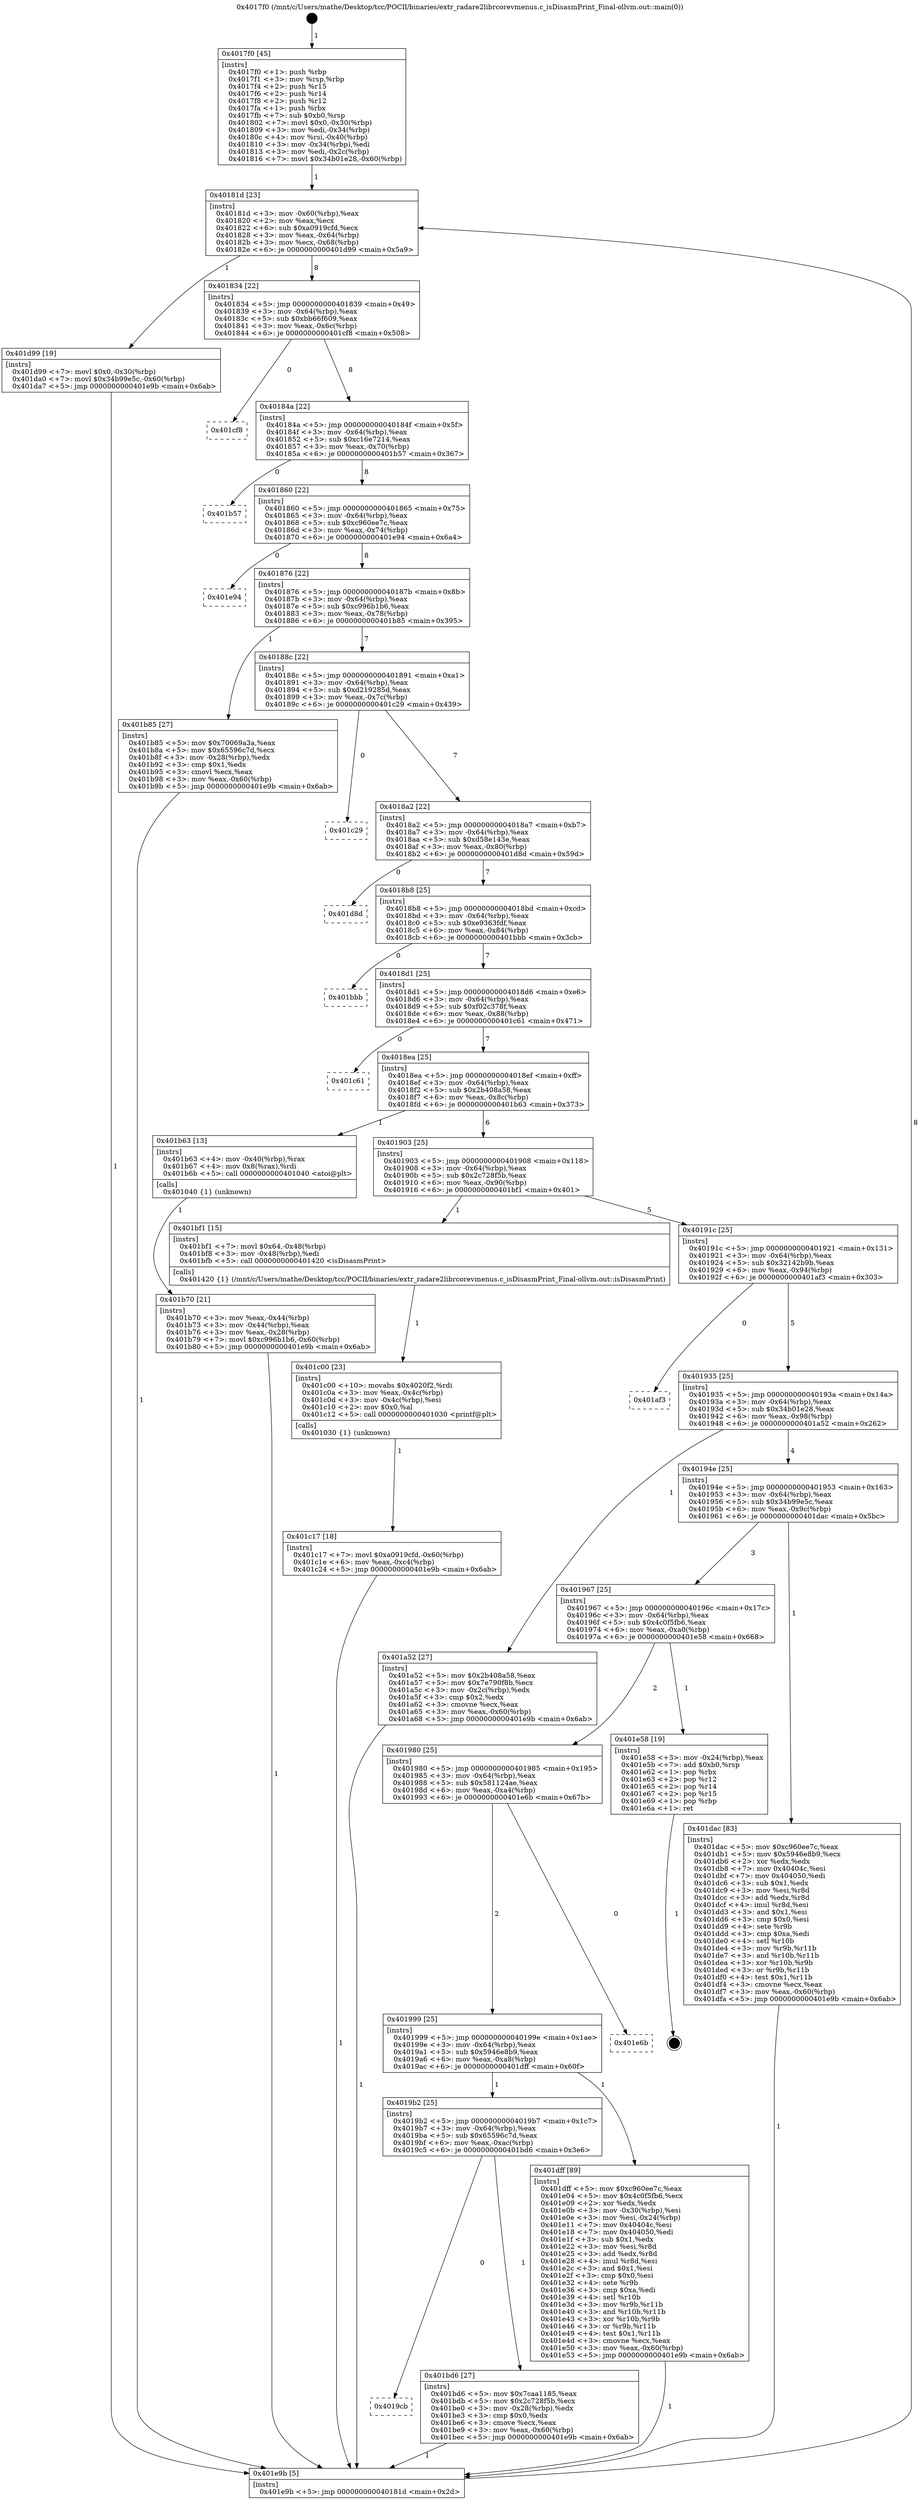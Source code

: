 digraph "0x4017f0" {
  label = "0x4017f0 (/mnt/c/Users/mathe/Desktop/tcc/POCII/binaries/extr_radare2librcorevmenus.c_isDisasmPrint_Final-ollvm.out::main(0))"
  labelloc = "t"
  node[shape=record]

  Entry [label="",width=0.3,height=0.3,shape=circle,fillcolor=black,style=filled]
  "0x40181d" [label="{
     0x40181d [23]\l
     | [instrs]\l
     &nbsp;&nbsp;0x40181d \<+3\>: mov -0x60(%rbp),%eax\l
     &nbsp;&nbsp;0x401820 \<+2\>: mov %eax,%ecx\l
     &nbsp;&nbsp;0x401822 \<+6\>: sub $0xa0919cfd,%ecx\l
     &nbsp;&nbsp;0x401828 \<+3\>: mov %eax,-0x64(%rbp)\l
     &nbsp;&nbsp;0x40182b \<+3\>: mov %ecx,-0x68(%rbp)\l
     &nbsp;&nbsp;0x40182e \<+6\>: je 0000000000401d99 \<main+0x5a9\>\l
  }"]
  "0x401d99" [label="{
     0x401d99 [19]\l
     | [instrs]\l
     &nbsp;&nbsp;0x401d99 \<+7\>: movl $0x0,-0x30(%rbp)\l
     &nbsp;&nbsp;0x401da0 \<+7\>: movl $0x34b99e5c,-0x60(%rbp)\l
     &nbsp;&nbsp;0x401da7 \<+5\>: jmp 0000000000401e9b \<main+0x6ab\>\l
  }"]
  "0x401834" [label="{
     0x401834 [22]\l
     | [instrs]\l
     &nbsp;&nbsp;0x401834 \<+5\>: jmp 0000000000401839 \<main+0x49\>\l
     &nbsp;&nbsp;0x401839 \<+3\>: mov -0x64(%rbp),%eax\l
     &nbsp;&nbsp;0x40183c \<+5\>: sub $0xbb66f609,%eax\l
     &nbsp;&nbsp;0x401841 \<+3\>: mov %eax,-0x6c(%rbp)\l
     &nbsp;&nbsp;0x401844 \<+6\>: je 0000000000401cf8 \<main+0x508\>\l
  }"]
  Exit [label="",width=0.3,height=0.3,shape=circle,fillcolor=black,style=filled,peripheries=2]
  "0x401cf8" [label="{
     0x401cf8\l
  }", style=dashed]
  "0x40184a" [label="{
     0x40184a [22]\l
     | [instrs]\l
     &nbsp;&nbsp;0x40184a \<+5\>: jmp 000000000040184f \<main+0x5f\>\l
     &nbsp;&nbsp;0x40184f \<+3\>: mov -0x64(%rbp),%eax\l
     &nbsp;&nbsp;0x401852 \<+5\>: sub $0xc16e7214,%eax\l
     &nbsp;&nbsp;0x401857 \<+3\>: mov %eax,-0x70(%rbp)\l
     &nbsp;&nbsp;0x40185a \<+6\>: je 0000000000401b57 \<main+0x367\>\l
  }"]
  "0x401c17" [label="{
     0x401c17 [18]\l
     | [instrs]\l
     &nbsp;&nbsp;0x401c17 \<+7\>: movl $0xa0919cfd,-0x60(%rbp)\l
     &nbsp;&nbsp;0x401c1e \<+6\>: mov %eax,-0xc4(%rbp)\l
     &nbsp;&nbsp;0x401c24 \<+5\>: jmp 0000000000401e9b \<main+0x6ab\>\l
  }"]
  "0x401b57" [label="{
     0x401b57\l
  }", style=dashed]
  "0x401860" [label="{
     0x401860 [22]\l
     | [instrs]\l
     &nbsp;&nbsp;0x401860 \<+5\>: jmp 0000000000401865 \<main+0x75\>\l
     &nbsp;&nbsp;0x401865 \<+3\>: mov -0x64(%rbp),%eax\l
     &nbsp;&nbsp;0x401868 \<+5\>: sub $0xc960ee7c,%eax\l
     &nbsp;&nbsp;0x40186d \<+3\>: mov %eax,-0x74(%rbp)\l
     &nbsp;&nbsp;0x401870 \<+6\>: je 0000000000401e94 \<main+0x6a4\>\l
  }"]
  "0x401c00" [label="{
     0x401c00 [23]\l
     | [instrs]\l
     &nbsp;&nbsp;0x401c00 \<+10\>: movabs $0x4020f2,%rdi\l
     &nbsp;&nbsp;0x401c0a \<+3\>: mov %eax,-0x4c(%rbp)\l
     &nbsp;&nbsp;0x401c0d \<+3\>: mov -0x4c(%rbp),%esi\l
     &nbsp;&nbsp;0x401c10 \<+2\>: mov $0x0,%al\l
     &nbsp;&nbsp;0x401c12 \<+5\>: call 0000000000401030 \<printf@plt\>\l
     | [calls]\l
     &nbsp;&nbsp;0x401030 \{1\} (unknown)\l
  }"]
  "0x401e94" [label="{
     0x401e94\l
  }", style=dashed]
  "0x401876" [label="{
     0x401876 [22]\l
     | [instrs]\l
     &nbsp;&nbsp;0x401876 \<+5\>: jmp 000000000040187b \<main+0x8b\>\l
     &nbsp;&nbsp;0x40187b \<+3\>: mov -0x64(%rbp),%eax\l
     &nbsp;&nbsp;0x40187e \<+5\>: sub $0xc996b1b6,%eax\l
     &nbsp;&nbsp;0x401883 \<+3\>: mov %eax,-0x78(%rbp)\l
     &nbsp;&nbsp;0x401886 \<+6\>: je 0000000000401b85 \<main+0x395\>\l
  }"]
  "0x4019cb" [label="{
     0x4019cb\l
  }", style=dashed]
  "0x401b85" [label="{
     0x401b85 [27]\l
     | [instrs]\l
     &nbsp;&nbsp;0x401b85 \<+5\>: mov $0x70069a3a,%eax\l
     &nbsp;&nbsp;0x401b8a \<+5\>: mov $0x65596c7d,%ecx\l
     &nbsp;&nbsp;0x401b8f \<+3\>: mov -0x28(%rbp),%edx\l
     &nbsp;&nbsp;0x401b92 \<+3\>: cmp $0x1,%edx\l
     &nbsp;&nbsp;0x401b95 \<+3\>: cmovl %ecx,%eax\l
     &nbsp;&nbsp;0x401b98 \<+3\>: mov %eax,-0x60(%rbp)\l
     &nbsp;&nbsp;0x401b9b \<+5\>: jmp 0000000000401e9b \<main+0x6ab\>\l
  }"]
  "0x40188c" [label="{
     0x40188c [22]\l
     | [instrs]\l
     &nbsp;&nbsp;0x40188c \<+5\>: jmp 0000000000401891 \<main+0xa1\>\l
     &nbsp;&nbsp;0x401891 \<+3\>: mov -0x64(%rbp),%eax\l
     &nbsp;&nbsp;0x401894 \<+5\>: sub $0xd219285d,%eax\l
     &nbsp;&nbsp;0x401899 \<+3\>: mov %eax,-0x7c(%rbp)\l
     &nbsp;&nbsp;0x40189c \<+6\>: je 0000000000401c29 \<main+0x439\>\l
  }"]
  "0x401bd6" [label="{
     0x401bd6 [27]\l
     | [instrs]\l
     &nbsp;&nbsp;0x401bd6 \<+5\>: mov $0x7caa1185,%eax\l
     &nbsp;&nbsp;0x401bdb \<+5\>: mov $0x2c728f5b,%ecx\l
     &nbsp;&nbsp;0x401be0 \<+3\>: mov -0x28(%rbp),%edx\l
     &nbsp;&nbsp;0x401be3 \<+3\>: cmp $0x0,%edx\l
     &nbsp;&nbsp;0x401be6 \<+3\>: cmove %ecx,%eax\l
     &nbsp;&nbsp;0x401be9 \<+3\>: mov %eax,-0x60(%rbp)\l
     &nbsp;&nbsp;0x401bec \<+5\>: jmp 0000000000401e9b \<main+0x6ab\>\l
  }"]
  "0x401c29" [label="{
     0x401c29\l
  }", style=dashed]
  "0x4018a2" [label="{
     0x4018a2 [22]\l
     | [instrs]\l
     &nbsp;&nbsp;0x4018a2 \<+5\>: jmp 00000000004018a7 \<main+0xb7\>\l
     &nbsp;&nbsp;0x4018a7 \<+3\>: mov -0x64(%rbp),%eax\l
     &nbsp;&nbsp;0x4018aa \<+5\>: sub $0xd58e143e,%eax\l
     &nbsp;&nbsp;0x4018af \<+3\>: mov %eax,-0x80(%rbp)\l
     &nbsp;&nbsp;0x4018b2 \<+6\>: je 0000000000401d8d \<main+0x59d\>\l
  }"]
  "0x4019b2" [label="{
     0x4019b2 [25]\l
     | [instrs]\l
     &nbsp;&nbsp;0x4019b2 \<+5\>: jmp 00000000004019b7 \<main+0x1c7\>\l
     &nbsp;&nbsp;0x4019b7 \<+3\>: mov -0x64(%rbp),%eax\l
     &nbsp;&nbsp;0x4019ba \<+5\>: sub $0x65596c7d,%eax\l
     &nbsp;&nbsp;0x4019bf \<+6\>: mov %eax,-0xac(%rbp)\l
     &nbsp;&nbsp;0x4019c5 \<+6\>: je 0000000000401bd6 \<main+0x3e6\>\l
  }"]
  "0x401d8d" [label="{
     0x401d8d\l
  }", style=dashed]
  "0x4018b8" [label="{
     0x4018b8 [25]\l
     | [instrs]\l
     &nbsp;&nbsp;0x4018b8 \<+5\>: jmp 00000000004018bd \<main+0xcd\>\l
     &nbsp;&nbsp;0x4018bd \<+3\>: mov -0x64(%rbp),%eax\l
     &nbsp;&nbsp;0x4018c0 \<+5\>: sub $0xe9363fdf,%eax\l
     &nbsp;&nbsp;0x4018c5 \<+6\>: mov %eax,-0x84(%rbp)\l
     &nbsp;&nbsp;0x4018cb \<+6\>: je 0000000000401bbb \<main+0x3cb\>\l
  }"]
  "0x401dff" [label="{
     0x401dff [89]\l
     | [instrs]\l
     &nbsp;&nbsp;0x401dff \<+5\>: mov $0xc960ee7c,%eax\l
     &nbsp;&nbsp;0x401e04 \<+5\>: mov $0x4c0f5fb6,%ecx\l
     &nbsp;&nbsp;0x401e09 \<+2\>: xor %edx,%edx\l
     &nbsp;&nbsp;0x401e0b \<+3\>: mov -0x30(%rbp),%esi\l
     &nbsp;&nbsp;0x401e0e \<+3\>: mov %esi,-0x24(%rbp)\l
     &nbsp;&nbsp;0x401e11 \<+7\>: mov 0x40404c,%esi\l
     &nbsp;&nbsp;0x401e18 \<+7\>: mov 0x404050,%edi\l
     &nbsp;&nbsp;0x401e1f \<+3\>: sub $0x1,%edx\l
     &nbsp;&nbsp;0x401e22 \<+3\>: mov %esi,%r8d\l
     &nbsp;&nbsp;0x401e25 \<+3\>: add %edx,%r8d\l
     &nbsp;&nbsp;0x401e28 \<+4\>: imul %r8d,%esi\l
     &nbsp;&nbsp;0x401e2c \<+3\>: and $0x1,%esi\l
     &nbsp;&nbsp;0x401e2f \<+3\>: cmp $0x0,%esi\l
     &nbsp;&nbsp;0x401e32 \<+4\>: sete %r9b\l
     &nbsp;&nbsp;0x401e36 \<+3\>: cmp $0xa,%edi\l
     &nbsp;&nbsp;0x401e39 \<+4\>: setl %r10b\l
     &nbsp;&nbsp;0x401e3d \<+3\>: mov %r9b,%r11b\l
     &nbsp;&nbsp;0x401e40 \<+3\>: and %r10b,%r11b\l
     &nbsp;&nbsp;0x401e43 \<+3\>: xor %r10b,%r9b\l
     &nbsp;&nbsp;0x401e46 \<+3\>: or %r9b,%r11b\l
     &nbsp;&nbsp;0x401e49 \<+4\>: test $0x1,%r11b\l
     &nbsp;&nbsp;0x401e4d \<+3\>: cmovne %ecx,%eax\l
     &nbsp;&nbsp;0x401e50 \<+3\>: mov %eax,-0x60(%rbp)\l
     &nbsp;&nbsp;0x401e53 \<+5\>: jmp 0000000000401e9b \<main+0x6ab\>\l
  }"]
  "0x401bbb" [label="{
     0x401bbb\l
  }", style=dashed]
  "0x4018d1" [label="{
     0x4018d1 [25]\l
     | [instrs]\l
     &nbsp;&nbsp;0x4018d1 \<+5\>: jmp 00000000004018d6 \<main+0xe6\>\l
     &nbsp;&nbsp;0x4018d6 \<+3\>: mov -0x64(%rbp),%eax\l
     &nbsp;&nbsp;0x4018d9 \<+5\>: sub $0xf02c378f,%eax\l
     &nbsp;&nbsp;0x4018de \<+6\>: mov %eax,-0x88(%rbp)\l
     &nbsp;&nbsp;0x4018e4 \<+6\>: je 0000000000401c61 \<main+0x471\>\l
  }"]
  "0x401999" [label="{
     0x401999 [25]\l
     | [instrs]\l
     &nbsp;&nbsp;0x401999 \<+5\>: jmp 000000000040199e \<main+0x1ae\>\l
     &nbsp;&nbsp;0x40199e \<+3\>: mov -0x64(%rbp),%eax\l
     &nbsp;&nbsp;0x4019a1 \<+5\>: sub $0x5946e8b9,%eax\l
     &nbsp;&nbsp;0x4019a6 \<+6\>: mov %eax,-0xa8(%rbp)\l
     &nbsp;&nbsp;0x4019ac \<+6\>: je 0000000000401dff \<main+0x60f\>\l
  }"]
  "0x401c61" [label="{
     0x401c61\l
  }", style=dashed]
  "0x4018ea" [label="{
     0x4018ea [25]\l
     | [instrs]\l
     &nbsp;&nbsp;0x4018ea \<+5\>: jmp 00000000004018ef \<main+0xff\>\l
     &nbsp;&nbsp;0x4018ef \<+3\>: mov -0x64(%rbp),%eax\l
     &nbsp;&nbsp;0x4018f2 \<+5\>: sub $0x2b408a58,%eax\l
     &nbsp;&nbsp;0x4018f7 \<+6\>: mov %eax,-0x8c(%rbp)\l
     &nbsp;&nbsp;0x4018fd \<+6\>: je 0000000000401b63 \<main+0x373\>\l
  }"]
  "0x401e6b" [label="{
     0x401e6b\l
  }", style=dashed]
  "0x401b63" [label="{
     0x401b63 [13]\l
     | [instrs]\l
     &nbsp;&nbsp;0x401b63 \<+4\>: mov -0x40(%rbp),%rax\l
     &nbsp;&nbsp;0x401b67 \<+4\>: mov 0x8(%rax),%rdi\l
     &nbsp;&nbsp;0x401b6b \<+5\>: call 0000000000401040 \<atoi@plt\>\l
     | [calls]\l
     &nbsp;&nbsp;0x401040 \{1\} (unknown)\l
  }"]
  "0x401903" [label="{
     0x401903 [25]\l
     | [instrs]\l
     &nbsp;&nbsp;0x401903 \<+5\>: jmp 0000000000401908 \<main+0x118\>\l
     &nbsp;&nbsp;0x401908 \<+3\>: mov -0x64(%rbp),%eax\l
     &nbsp;&nbsp;0x40190b \<+5\>: sub $0x2c728f5b,%eax\l
     &nbsp;&nbsp;0x401910 \<+6\>: mov %eax,-0x90(%rbp)\l
     &nbsp;&nbsp;0x401916 \<+6\>: je 0000000000401bf1 \<main+0x401\>\l
  }"]
  "0x401980" [label="{
     0x401980 [25]\l
     | [instrs]\l
     &nbsp;&nbsp;0x401980 \<+5\>: jmp 0000000000401985 \<main+0x195\>\l
     &nbsp;&nbsp;0x401985 \<+3\>: mov -0x64(%rbp),%eax\l
     &nbsp;&nbsp;0x401988 \<+5\>: sub $0x581124ae,%eax\l
     &nbsp;&nbsp;0x40198d \<+6\>: mov %eax,-0xa4(%rbp)\l
     &nbsp;&nbsp;0x401993 \<+6\>: je 0000000000401e6b \<main+0x67b\>\l
  }"]
  "0x401bf1" [label="{
     0x401bf1 [15]\l
     | [instrs]\l
     &nbsp;&nbsp;0x401bf1 \<+7\>: movl $0x64,-0x48(%rbp)\l
     &nbsp;&nbsp;0x401bf8 \<+3\>: mov -0x48(%rbp),%edi\l
     &nbsp;&nbsp;0x401bfb \<+5\>: call 0000000000401420 \<isDisasmPrint\>\l
     | [calls]\l
     &nbsp;&nbsp;0x401420 \{1\} (/mnt/c/Users/mathe/Desktop/tcc/POCII/binaries/extr_radare2librcorevmenus.c_isDisasmPrint_Final-ollvm.out::isDisasmPrint)\l
  }"]
  "0x40191c" [label="{
     0x40191c [25]\l
     | [instrs]\l
     &nbsp;&nbsp;0x40191c \<+5\>: jmp 0000000000401921 \<main+0x131\>\l
     &nbsp;&nbsp;0x401921 \<+3\>: mov -0x64(%rbp),%eax\l
     &nbsp;&nbsp;0x401924 \<+5\>: sub $0x32142b9b,%eax\l
     &nbsp;&nbsp;0x401929 \<+6\>: mov %eax,-0x94(%rbp)\l
     &nbsp;&nbsp;0x40192f \<+6\>: je 0000000000401af3 \<main+0x303\>\l
  }"]
  "0x401e58" [label="{
     0x401e58 [19]\l
     | [instrs]\l
     &nbsp;&nbsp;0x401e58 \<+3\>: mov -0x24(%rbp),%eax\l
     &nbsp;&nbsp;0x401e5b \<+7\>: add $0xb0,%rsp\l
     &nbsp;&nbsp;0x401e62 \<+1\>: pop %rbx\l
     &nbsp;&nbsp;0x401e63 \<+2\>: pop %r12\l
     &nbsp;&nbsp;0x401e65 \<+2\>: pop %r14\l
     &nbsp;&nbsp;0x401e67 \<+2\>: pop %r15\l
     &nbsp;&nbsp;0x401e69 \<+1\>: pop %rbp\l
     &nbsp;&nbsp;0x401e6a \<+1\>: ret\l
  }"]
  "0x401af3" [label="{
     0x401af3\l
  }", style=dashed]
  "0x401935" [label="{
     0x401935 [25]\l
     | [instrs]\l
     &nbsp;&nbsp;0x401935 \<+5\>: jmp 000000000040193a \<main+0x14a\>\l
     &nbsp;&nbsp;0x40193a \<+3\>: mov -0x64(%rbp),%eax\l
     &nbsp;&nbsp;0x40193d \<+5\>: sub $0x34b01e28,%eax\l
     &nbsp;&nbsp;0x401942 \<+6\>: mov %eax,-0x98(%rbp)\l
     &nbsp;&nbsp;0x401948 \<+6\>: je 0000000000401a52 \<main+0x262\>\l
  }"]
  "0x401967" [label="{
     0x401967 [25]\l
     | [instrs]\l
     &nbsp;&nbsp;0x401967 \<+5\>: jmp 000000000040196c \<main+0x17c\>\l
     &nbsp;&nbsp;0x40196c \<+3\>: mov -0x64(%rbp),%eax\l
     &nbsp;&nbsp;0x40196f \<+5\>: sub $0x4c0f5fb6,%eax\l
     &nbsp;&nbsp;0x401974 \<+6\>: mov %eax,-0xa0(%rbp)\l
     &nbsp;&nbsp;0x40197a \<+6\>: je 0000000000401e58 \<main+0x668\>\l
  }"]
  "0x401a52" [label="{
     0x401a52 [27]\l
     | [instrs]\l
     &nbsp;&nbsp;0x401a52 \<+5\>: mov $0x2b408a58,%eax\l
     &nbsp;&nbsp;0x401a57 \<+5\>: mov $0x7e790f8b,%ecx\l
     &nbsp;&nbsp;0x401a5c \<+3\>: mov -0x2c(%rbp),%edx\l
     &nbsp;&nbsp;0x401a5f \<+3\>: cmp $0x2,%edx\l
     &nbsp;&nbsp;0x401a62 \<+3\>: cmovne %ecx,%eax\l
     &nbsp;&nbsp;0x401a65 \<+3\>: mov %eax,-0x60(%rbp)\l
     &nbsp;&nbsp;0x401a68 \<+5\>: jmp 0000000000401e9b \<main+0x6ab\>\l
  }"]
  "0x40194e" [label="{
     0x40194e [25]\l
     | [instrs]\l
     &nbsp;&nbsp;0x40194e \<+5\>: jmp 0000000000401953 \<main+0x163\>\l
     &nbsp;&nbsp;0x401953 \<+3\>: mov -0x64(%rbp),%eax\l
     &nbsp;&nbsp;0x401956 \<+5\>: sub $0x34b99e5c,%eax\l
     &nbsp;&nbsp;0x40195b \<+6\>: mov %eax,-0x9c(%rbp)\l
     &nbsp;&nbsp;0x401961 \<+6\>: je 0000000000401dac \<main+0x5bc\>\l
  }"]
  "0x401e9b" [label="{
     0x401e9b [5]\l
     | [instrs]\l
     &nbsp;&nbsp;0x401e9b \<+5\>: jmp 000000000040181d \<main+0x2d\>\l
  }"]
  "0x4017f0" [label="{
     0x4017f0 [45]\l
     | [instrs]\l
     &nbsp;&nbsp;0x4017f0 \<+1\>: push %rbp\l
     &nbsp;&nbsp;0x4017f1 \<+3\>: mov %rsp,%rbp\l
     &nbsp;&nbsp;0x4017f4 \<+2\>: push %r15\l
     &nbsp;&nbsp;0x4017f6 \<+2\>: push %r14\l
     &nbsp;&nbsp;0x4017f8 \<+2\>: push %r12\l
     &nbsp;&nbsp;0x4017fa \<+1\>: push %rbx\l
     &nbsp;&nbsp;0x4017fb \<+7\>: sub $0xb0,%rsp\l
     &nbsp;&nbsp;0x401802 \<+7\>: movl $0x0,-0x30(%rbp)\l
     &nbsp;&nbsp;0x401809 \<+3\>: mov %edi,-0x34(%rbp)\l
     &nbsp;&nbsp;0x40180c \<+4\>: mov %rsi,-0x40(%rbp)\l
     &nbsp;&nbsp;0x401810 \<+3\>: mov -0x34(%rbp),%edi\l
     &nbsp;&nbsp;0x401813 \<+3\>: mov %edi,-0x2c(%rbp)\l
     &nbsp;&nbsp;0x401816 \<+7\>: movl $0x34b01e28,-0x60(%rbp)\l
  }"]
  "0x401b70" [label="{
     0x401b70 [21]\l
     | [instrs]\l
     &nbsp;&nbsp;0x401b70 \<+3\>: mov %eax,-0x44(%rbp)\l
     &nbsp;&nbsp;0x401b73 \<+3\>: mov -0x44(%rbp),%eax\l
     &nbsp;&nbsp;0x401b76 \<+3\>: mov %eax,-0x28(%rbp)\l
     &nbsp;&nbsp;0x401b79 \<+7\>: movl $0xc996b1b6,-0x60(%rbp)\l
     &nbsp;&nbsp;0x401b80 \<+5\>: jmp 0000000000401e9b \<main+0x6ab\>\l
  }"]
  "0x401dac" [label="{
     0x401dac [83]\l
     | [instrs]\l
     &nbsp;&nbsp;0x401dac \<+5\>: mov $0xc960ee7c,%eax\l
     &nbsp;&nbsp;0x401db1 \<+5\>: mov $0x5946e8b9,%ecx\l
     &nbsp;&nbsp;0x401db6 \<+2\>: xor %edx,%edx\l
     &nbsp;&nbsp;0x401db8 \<+7\>: mov 0x40404c,%esi\l
     &nbsp;&nbsp;0x401dbf \<+7\>: mov 0x404050,%edi\l
     &nbsp;&nbsp;0x401dc6 \<+3\>: sub $0x1,%edx\l
     &nbsp;&nbsp;0x401dc9 \<+3\>: mov %esi,%r8d\l
     &nbsp;&nbsp;0x401dcc \<+3\>: add %edx,%r8d\l
     &nbsp;&nbsp;0x401dcf \<+4\>: imul %r8d,%esi\l
     &nbsp;&nbsp;0x401dd3 \<+3\>: and $0x1,%esi\l
     &nbsp;&nbsp;0x401dd6 \<+3\>: cmp $0x0,%esi\l
     &nbsp;&nbsp;0x401dd9 \<+4\>: sete %r9b\l
     &nbsp;&nbsp;0x401ddd \<+3\>: cmp $0xa,%edi\l
     &nbsp;&nbsp;0x401de0 \<+4\>: setl %r10b\l
     &nbsp;&nbsp;0x401de4 \<+3\>: mov %r9b,%r11b\l
     &nbsp;&nbsp;0x401de7 \<+3\>: and %r10b,%r11b\l
     &nbsp;&nbsp;0x401dea \<+3\>: xor %r10b,%r9b\l
     &nbsp;&nbsp;0x401ded \<+3\>: or %r9b,%r11b\l
     &nbsp;&nbsp;0x401df0 \<+4\>: test $0x1,%r11b\l
     &nbsp;&nbsp;0x401df4 \<+3\>: cmovne %ecx,%eax\l
     &nbsp;&nbsp;0x401df7 \<+3\>: mov %eax,-0x60(%rbp)\l
     &nbsp;&nbsp;0x401dfa \<+5\>: jmp 0000000000401e9b \<main+0x6ab\>\l
  }"]
  Entry -> "0x4017f0" [label=" 1"]
  "0x40181d" -> "0x401d99" [label=" 1"]
  "0x40181d" -> "0x401834" [label=" 8"]
  "0x401e58" -> Exit [label=" 1"]
  "0x401834" -> "0x401cf8" [label=" 0"]
  "0x401834" -> "0x40184a" [label=" 8"]
  "0x401dff" -> "0x401e9b" [label=" 1"]
  "0x40184a" -> "0x401b57" [label=" 0"]
  "0x40184a" -> "0x401860" [label=" 8"]
  "0x401dac" -> "0x401e9b" [label=" 1"]
  "0x401860" -> "0x401e94" [label=" 0"]
  "0x401860" -> "0x401876" [label=" 8"]
  "0x401d99" -> "0x401e9b" [label=" 1"]
  "0x401876" -> "0x401b85" [label=" 1"]
  "0x401876" -> "0x40188c" [label=" 7"]
  "0x401c17" -> "0x401e9b" [label=" 1"]
  "0x40188c" -> "0x401c29" [label=" 0"]
  "0x40188c" -> "0x4018a2" [label=" 7"]
  "0x401c00" -> "0x401c17" [label=" 1"]
  "0x4018a2" -> "0x401d8d" [label=" 0"]
  "0x4018a2" -> "0x4018b8" [label=" 7"]
  "0x401bd6" -> "0x401e9b" [label=" 1"]
  "0x4018b8" -> "0x401bbb" [label=" 0"]
  "0x4018b8" -> "0x4018d1" [label=" 7"]
  "0x4019b2" -> "0x4019cb" [label=" 0"]
  "0x4018d1" -> "0x401c61" [label=" 0"]
  "0x4018d1" -> "0x4018ea" [label=" 7"]
  "0x401bf1" -> "0x401c00" [label=" 1"]
  "0x4018ea" -> "0x401b63" [label=" 1"]
  "0x4018ea" -> "0x401903" [label=" 6"]
  "0x401999" -> "0x4019b2" [label=" 1"]
  "0x401903" -> "0x401bf1" [label=" 1"]
  "0x401903" -> "0x40191c" [label=" 5"]
  "0x4019b2" -> "0x401bd6" [label=" 1"]
  "0x40191c" -> "0x401af3" [label=" 0"]
  "0x40191c" -> "0x401935" [label=" 5"]
  "0x401980" -> "0x401999" [label=" 2"]
  "0x401935" -> "0x401a52" [label=" 1"]
  "0x401935" -> "0x40194e" [label=" 4"]
  "0x401a52" -> "0x401e9b" [label=" 1"]
  "0x4017f0" -> "0x40181d" [label=" 1"]
  "0x401e9b" -> "0x40181d" [label=" 8"]
  "0x401b63" -> "0x401b70" [label=" 1"]
  "0x401b70" -> "0x401e9b" [label=" 1"]
  "0x401b85" -> "0x401e9b" [label=" 1"]
  "0x401999" -> "0x401dff" [label=" 1"]
  "0x40194e" -> "0x401dac" [label=" 1"]
  "0x40194e" -> "0x401967" [label=" 3"]
  "0x401980" -> "0x401e6b" [label=" 0"]
  "0x401967" -> "0x401e58" [label=" 1"]
  "0x401967" -> "0x401980" [label=" 2"]
}
